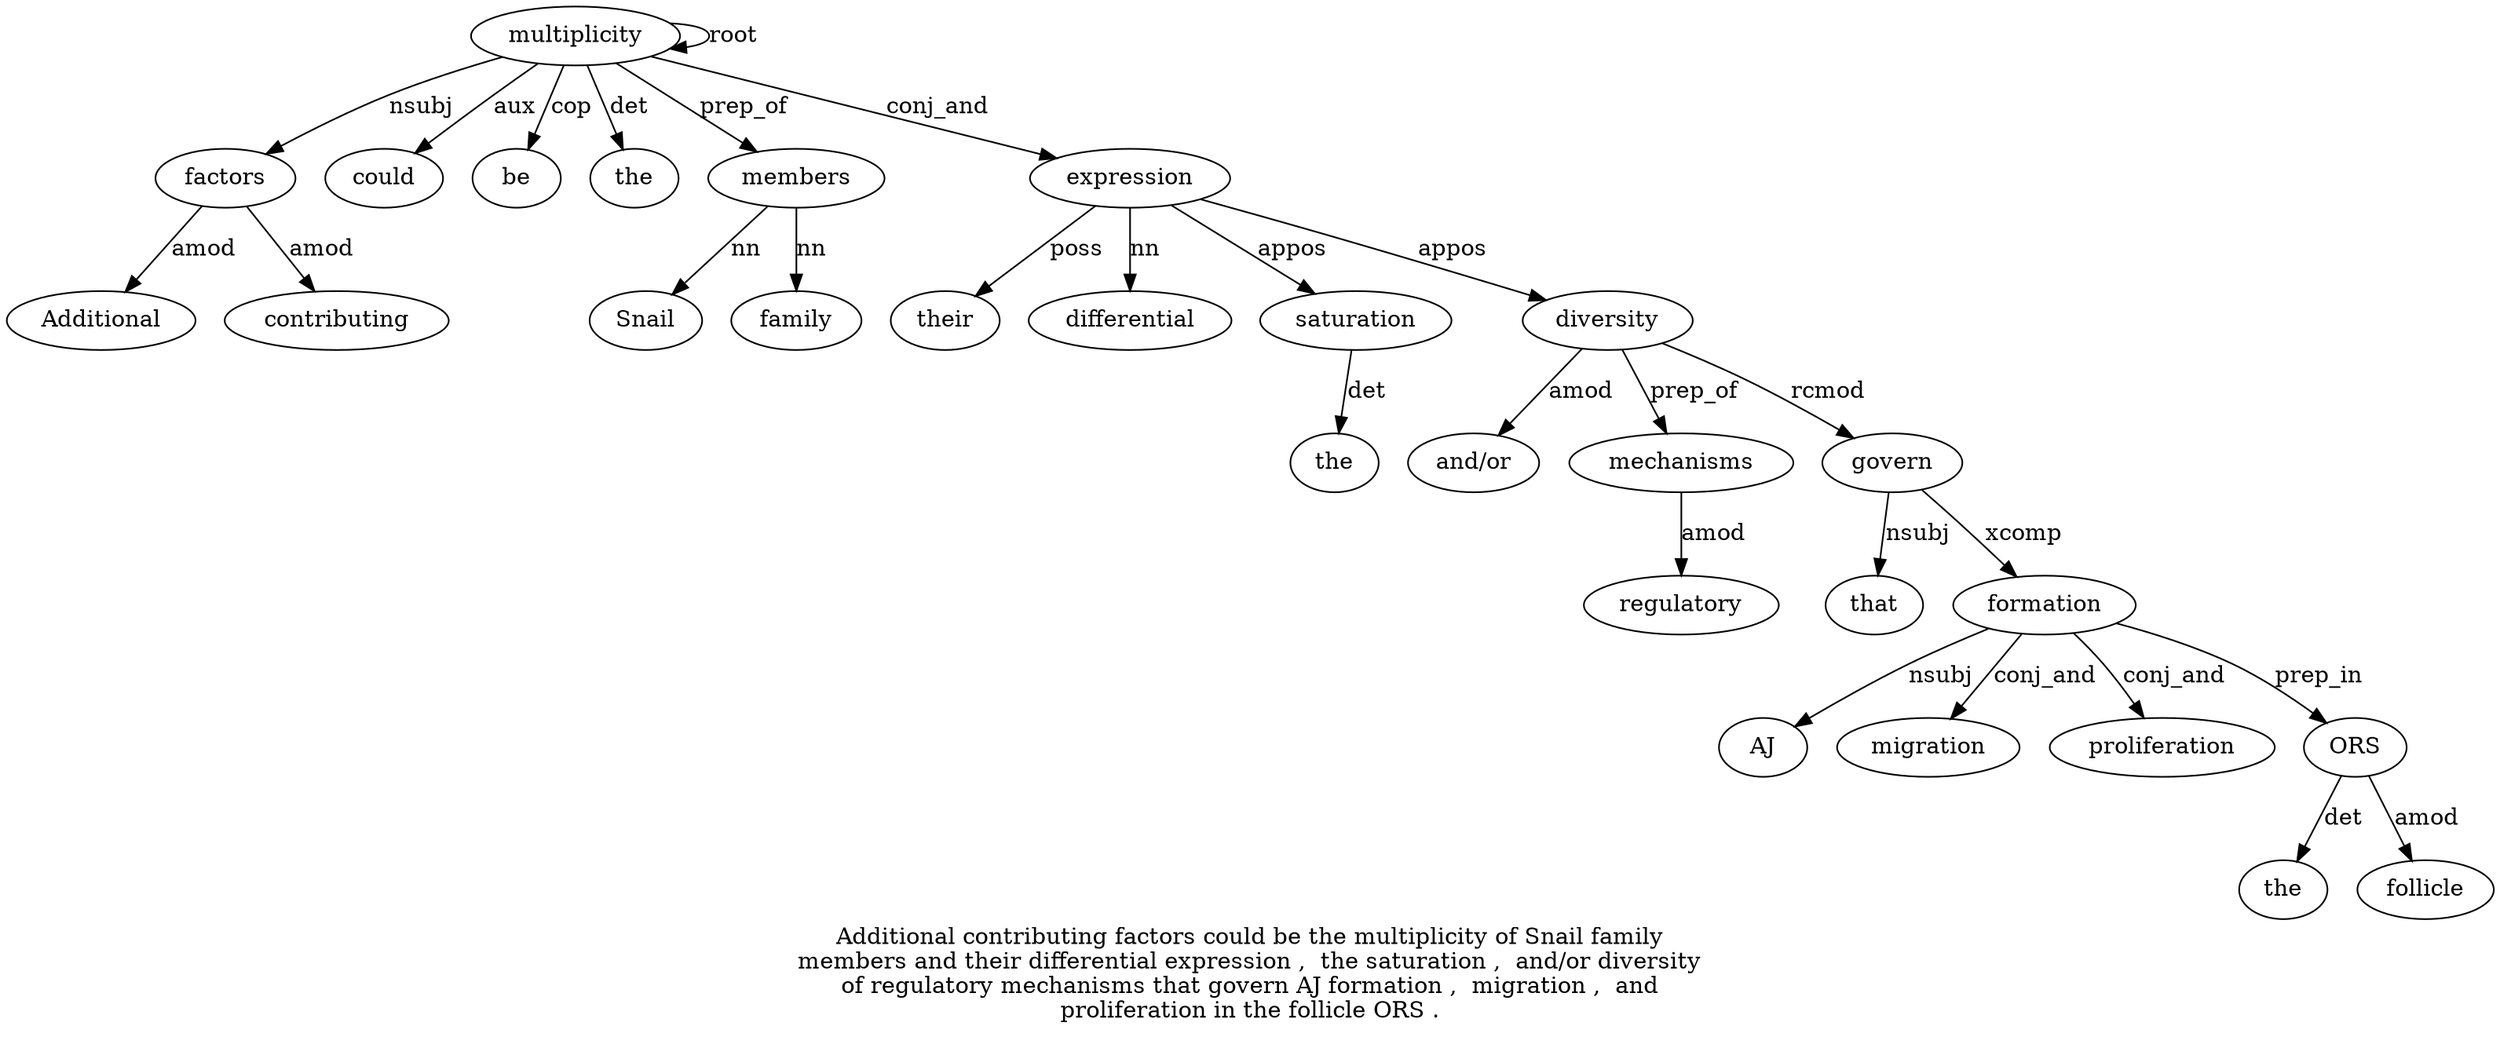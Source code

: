 digraph "Additional contributing factors could be the multiplicity of Snail family members and their differential expression ,  the saturation ,  and/or diversity of regulatory mechanisms that govern AJ formation ,  migration ,  and proliferation in the follicle ORS ." {
label="Additional contributing factors could be the multiplicity of Snail family
members and their differential expression ,  the saturation ,  and/or diversity
of regulatory mechanisms that govern AJ formation ,  migration ,  and
proliferation in the follicle ORS .";
factors3 [style=filled, fillcolor=white, label=factors];
Additional1 [style=filled, fillcolor=white, label=Additional];
factors3 -> Additional1  [label=amod];
contributing2 [style=filled, fillcolor=white, label=contributing];
factors3 -> contributing2  [label=amod];
multiplicity7 [style=filled, fillcolor=white, label=multiplicity];
multiplicity7 -> factors3  [label=nsubj];
could4 [style=filled, fillcolor=white, label=could];
multiplicity7 -> could4  [label=aux];
be5 [style=filled, fillcolor=white, label=be];
multiplicity7 -> be5  [label=cop];
the6 [style=filled, fillcolor=white, label=the];
multiplicity7 -> the6  [label=det];
multiplicity7 -> multiplicity7  [label=root];
members11 [style=filled, fillcolor=white, label=members];
Snail9 [style=filled, fillcolor=white, label=Snail];
members11 -> Snail9  [label=nn];
family10 [style=filled, fillcolor=white, label=family];
members11 -> family10  [label=nn];
multiplicity7 -> members11  [label=prep_of];
expression15 [style=filled, fillcolor=white, label=expression];
their13 [style=filled, fillcolor=white, label=their];
expression15 -> their13  [label=poss];
differential14 [style=filled, fillcolor=white, label=differential];
expression15 -> differential14  [label=nn];
multiplicity7 -> expression15  [label=conj_and];
saturation18 [style=filled, fillcolor=white, label=saturation];
the17 [style=filled, fillcolor=white, label=the];
saturation18 -> the17  [label=det];
expression15 -> saturation18  [label=appos];
diversity21 [style=filled, fillcolor=white, label=diversity];
"and/or20" [style=filled, fillcolor=white, label="and/or"];
diversity21 -> "and/or20"  [label=amod];
expression15 -> diversity21  [label=appos];
mechanisms24 [style=filled, fillcolor=white, label=mechanisms];
regulatory23 [style=filled, fillcolor=white, label=regulatory];
mechanisms24 -> regulatory23  [label=amod];
diversity21 -> mechanisms24  [label=prep_of];
govern26 [style=filled, fillcolor=white, label=govern];
that25 [style=filled, fillcolor=white, label=that];
govern26 -> that25  [label=nsubj];
diversity21 -> govern26  [label=rcmod];
formation28 [style=filled, fillcolor=white, label=formation];
AJ27 [style=filled, fillcolor=white, label=AJ];
formation28 -> AJ27  [label=nsubj];
govern26 -> formation28  [label=xcomp];
migration30 [style=filled, fillcolor=white, label=migration];
formation28 -> migration30  [label=conj_and];
proliferation33 [style=filled, fillcolor=white, label=proliferation];
formation28 -> proliferation33  [label=conj_and];
ORS37 [style=filled, fillcolor=white, label=ORS];
the35 [style=filled, fillcolor=white, label=the];
ORS37 -> the35  [label=det];
follicle36 [style=filled, fillcolor=white, label=follicle];
ORS37 -> follicle36  [label=amod];
formation28 -> ORS37  [label=prep_in];
}
